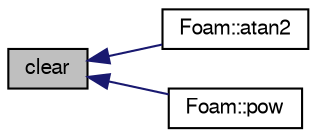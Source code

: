 digraph "clear"
{
  bgcolor="transparent";
  edge [fontname="FreeSans",fontsize="10",labelfontname="FreeSans",labelfontsize="10"];
  node [fontname="FreeSans",fontsize="10",shape=record];
  rankdir="LR";
  Node9 [label="clear",height=0.2,width=0.4,color="black", fillcolor="grey75", style="filled", fontcolor="black"];
  Node9 -> Node10 [dir="back",color="midnightblue",fontsize="10",style="solid",fontname="FreeSans"];
  Node10 [label="Foam::atan2",height=0.2,width=0.4,color="black",URL="$a21124.html#acbe6b1af6b3cc5a40ff4781a6ffac959"];
  Node9 -> Node11 [dir="back",color="midnightblue",fontsize="10",style="solid",fontname="FreeSans"];
  Node11 [label="Foam::pow",height=0.2,width=0.4,color="black",URL="$a21124.html#a6a0a4dbb0ae9f16f809d031e15fa78ae"];
}
